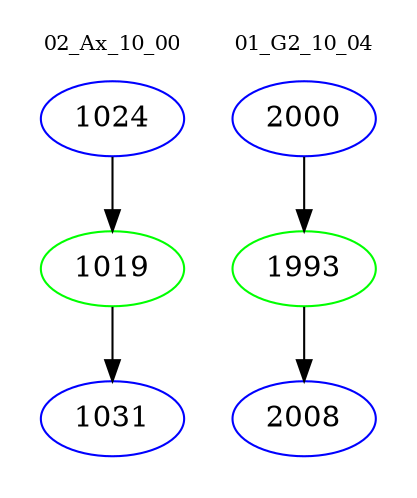 digraph{
subgraph cluster_0 {
color = white
label = "02_Ax_10_00";
fontsize=10;
T0_1024 [label="1024", color="blue"]
T0_1024 -> T0_1019 [color="black"]
T0_1019 [label="1019", color="green"]
T0_1019 -> T0_1031 [color="black"]
T0_1031 [label="1031", color="blue"]
}
subgraph cluster_1 {
color = white
label = "01_G2_10_04";
fontsize=10;
T1_2000 [label="2000", color="blue"]
T1_2000 -> T1_1993 [color="black"]
T1_1993 [label="1993", color="green"]
T1_1993 -> T1_2008 [color="black"]
T1_2008 [label="2008", color="blue"]
}
}
